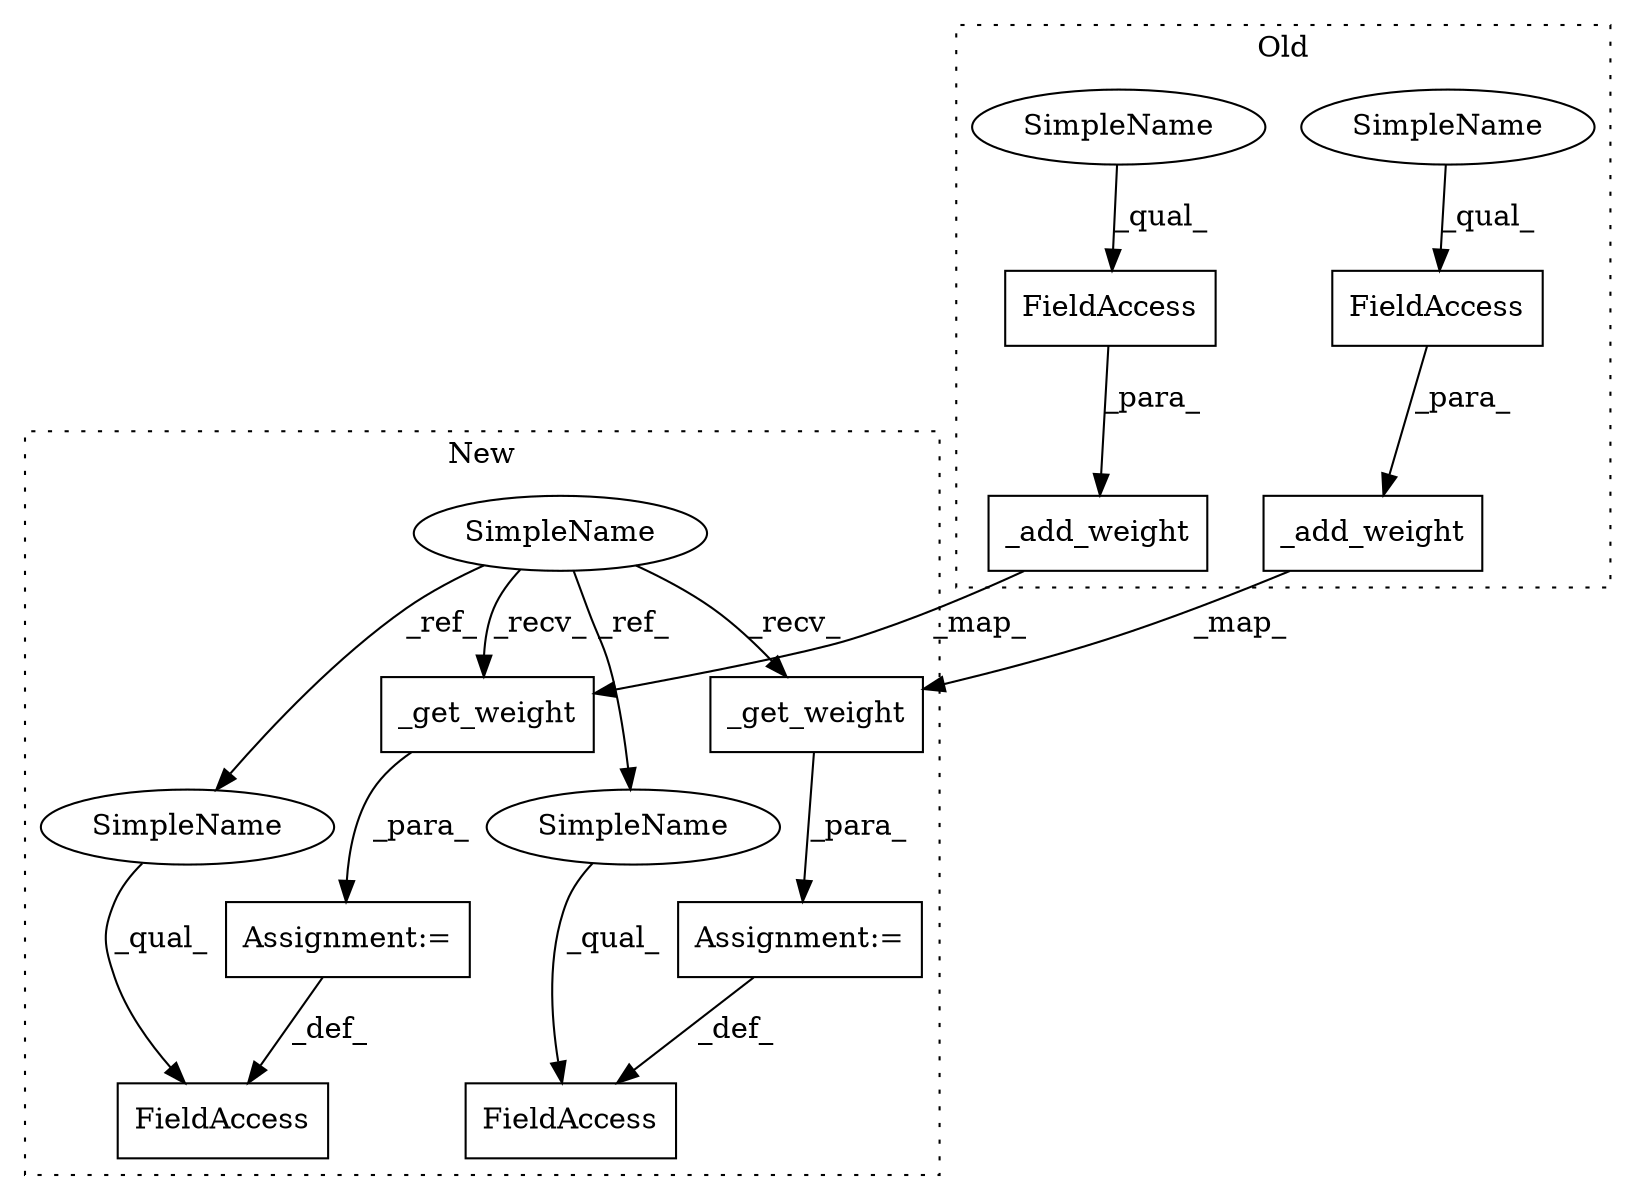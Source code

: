 digraph G {
subgraph cluster0 {
1 [label="_add_weight" a="32" s="1175,1247" l="12,1" shape="box"];
7 [label="_add_weight" a="32" s="1042,1138" l="12,1" shape="box"];
8 [label="FieldAccess" a="22" s="1054" l="9" shape="box"];
11 [label="FieldAccess" a="22" s="1187" l="9" shape="box"];
14 [label="SimpleName" a="42" s="1187" l="4" shape="ellipse"];
15 [label="SimpleName" a="42" s="1054" l="4" shape="ellipse"];
label = "Old";
style="dotted";
}
subgraph cluster1 {
2 [label="_get_weight" a="32" s="1179,1241" l="12,1" shape="box"];
3 [label="FieldAccess" a="22" s="1167" l="6" shape="box"];
4 [label="Assignment:=" a="7" s="1173" l="1" shape="box"];
5 [label="SimpleName" a="42" s="874" l="4" shape="ellipse"];
6 [label="_get_weight" a="32" s="1049,1135" l="12,1" shape="box"];
9 [label="Assignment:=" a="7" s="1043" l="1" shape="box"];
10 [label="FieldAccess" a="22" s="1037" l="6" shape="box"];
12 [label="SimpleName" a="42" s="1037" l="4" shape="ellipse"];
13 [label="SimpleName" a="42" s="1167" l="4" shape="ellipse"];
label = "New";
style="dotted";
}
1 -> 2 [label="_map_"];
2 -> 4 [label="_para_"];
4 -> 3 [label="_def_"];
5 -> 12 [label="_ref_"];
5 -> 6 [label="_recv_"];
5 -> 2 [label="_recv_"];
5 -> 13 [label="_ref_"];
6 -> 9 [label="_para_"];
7 -> 6 [label="_map_"];
8 -> 7 [label="_para_"];
9 -> 10 [label="_def_"];
11 -> 1 [label="_para_"];
12 -> 10 [label="_qual_"];
13 -> 3 [label="_qual_"];
14 -> 11 [label="_qual_"];
15 -> 8 [label="_qual_"];
}